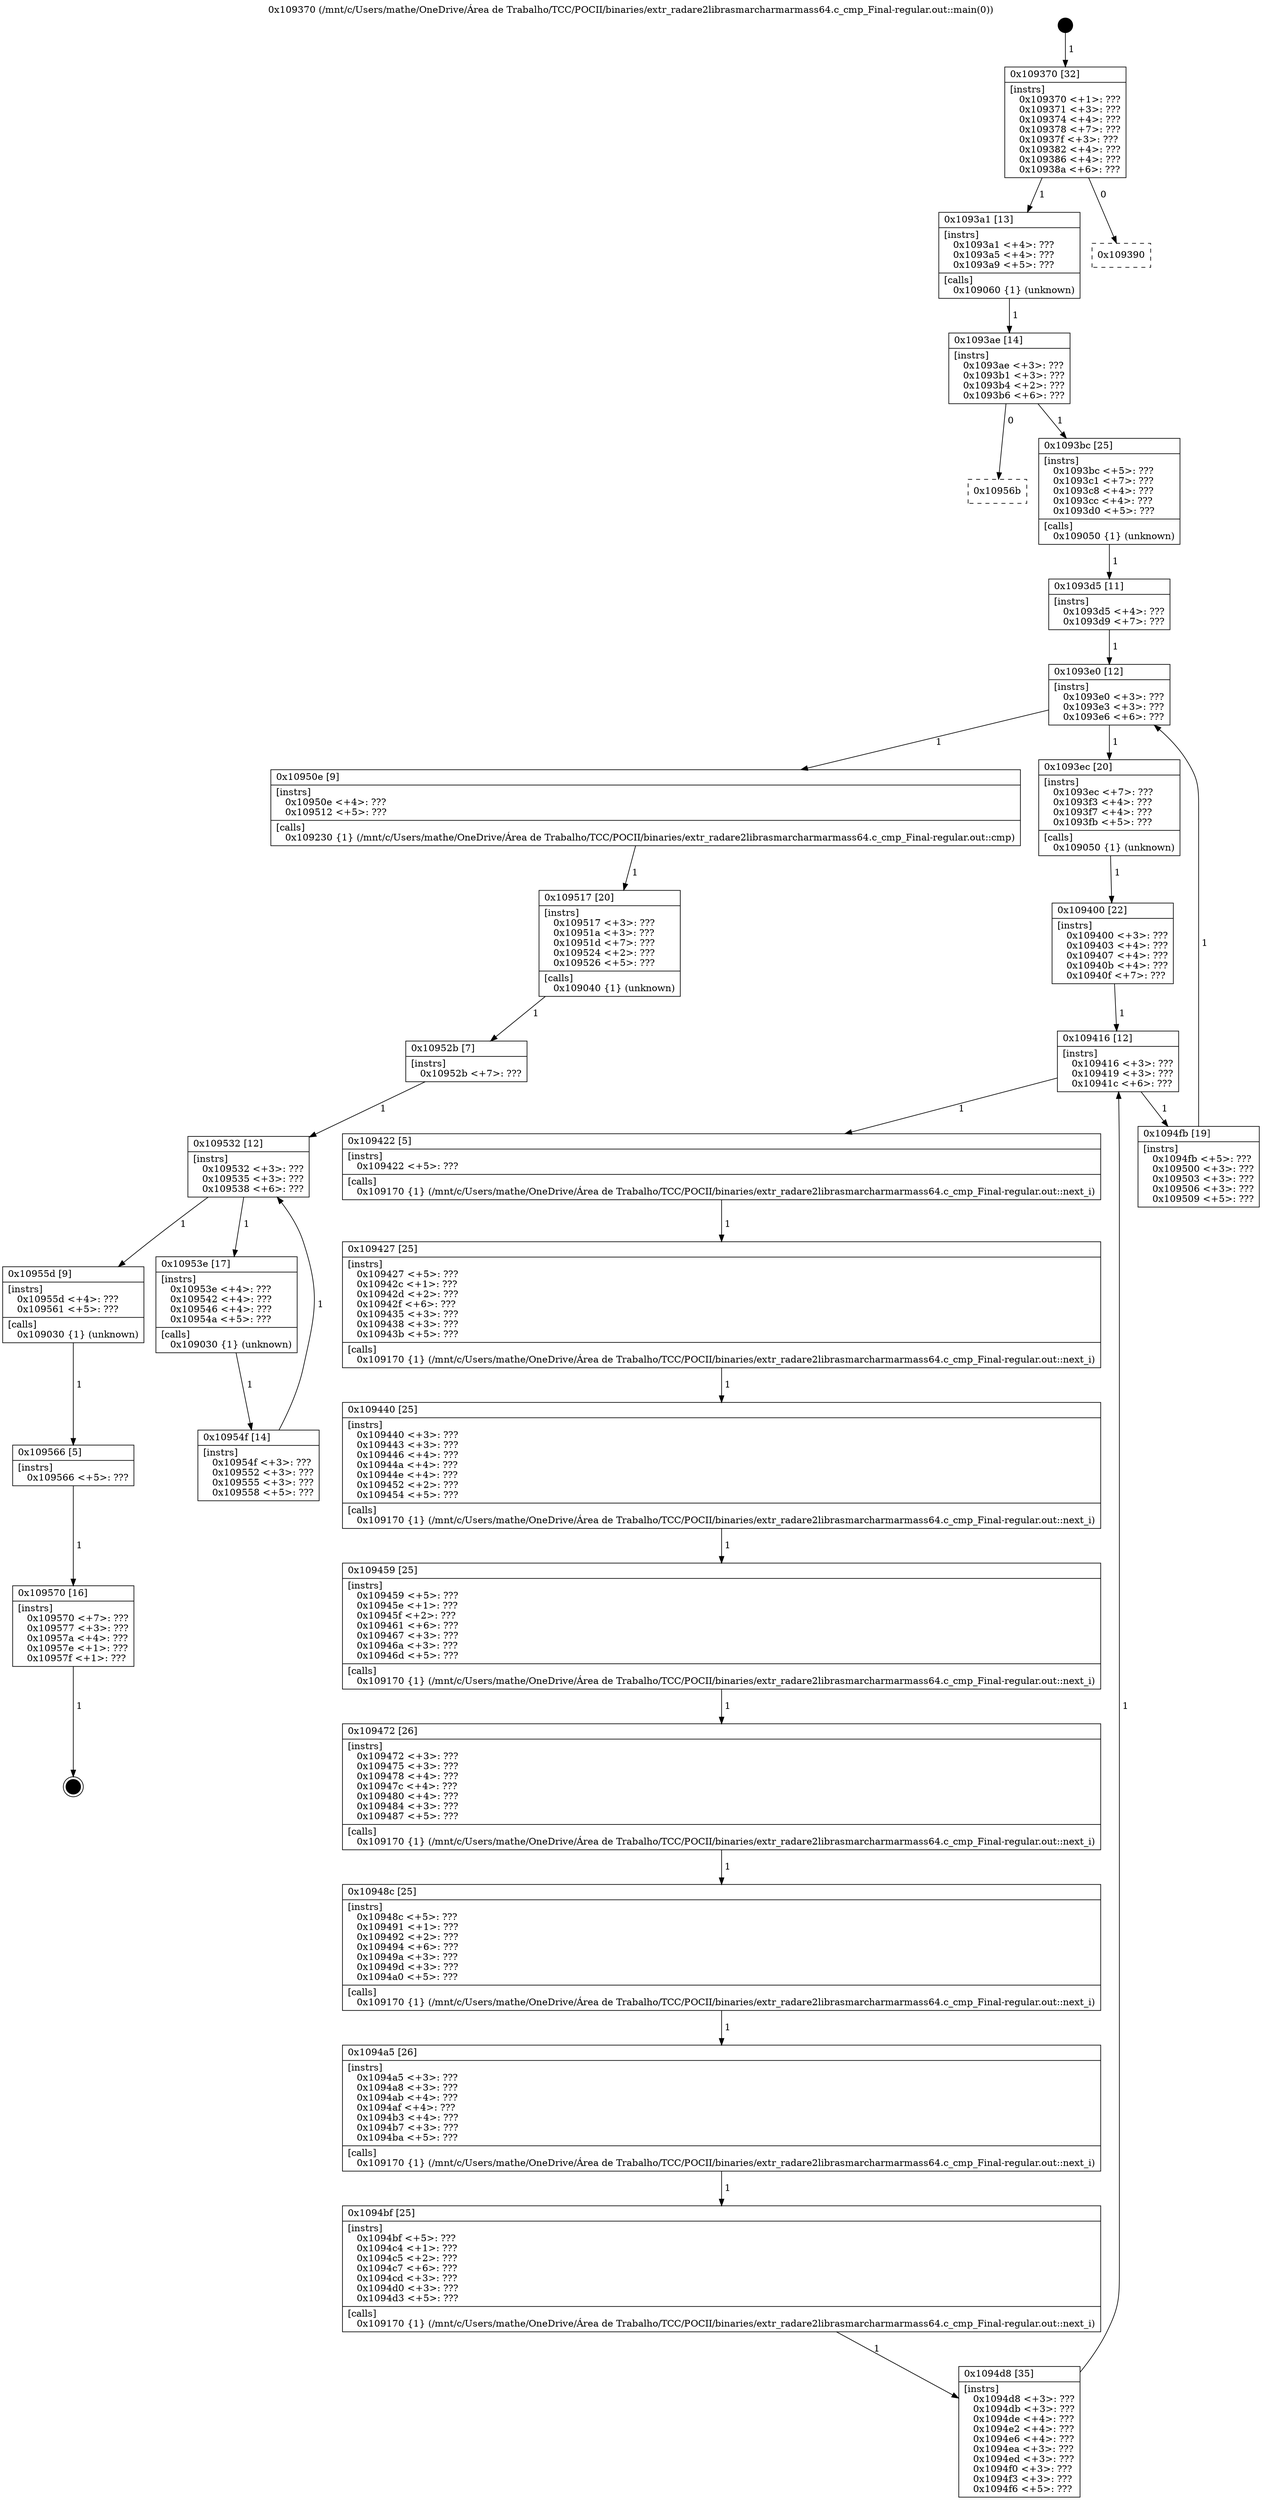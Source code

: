 digraph "0x109370" {
  label = "0x109370 (/mnt/c/Users/mathe/OneDrive/Área de Trabalho/TCC/POCII/binaries/extr_radare2librasmarcharmarmass64.c_cmp_Final-regular.out::main(0))"
  labelloc = "t"
  node[shape=record]

  Entry [label="",width=0.3,height=0.3,shape=circle,fillcolor=black,style=filled]
  "0x109370" [label="{
     0x109370 [32]\l
     | [instrs]\l
     &nbsp;&nbsp;0x109370 \<+1\>: ???\l
     &nbsp;&nbsp;0x109371 \<+3\>: ???\l
     &nbsp;&nbsp;0x109374 \<+4\>: ???\l
     &nbsp;&nbsp;0x109378 \<+7\>: ???\l
     &nbsp;&nbsp;0x10937f \<+3\>: ???\l
     &nbsp;&nbsp;0x109382 \<+4\>: ???\l
     &nbsp;&nbsp;0x109386 \<+4\>: ???\l
     &nbsp;&nbsp;0x10938a \<+6\>: ???\l
  }"]
  "0x1093a1" [label="{
     0x1093a1 [13]\l
     | [instrs]\l
     &nbsp;&nbsp;0x1093a1 \<+4\>: ???\l
     &nbsp;&nbsp;0x1093a5 \<+4\>: ???\l
     &nbsp;&nbsp;0x1093a9 \<+5\>: ???\l
     | [calls]\l
     &nbsp;&nbsp;0x109060 \{1\} (unknown)\l
  }"]
  "0x109390" [label="{
     0x109390\l
  }", style=dashed]
  "0x1093ae" [label="{
     0x1093ae [14]\l
     | [instrs]\l
     &nbsp;&nbsp;0x1093ae \<+3\>: ???\l
     &nbsp;&nbsp;0x1093b1 \<+3\>: ???\l
     &nbsp;&nbsp;0x1093b4 \<+2\>: ???\l
     &nbsp;&nbsp;0x1093b6 \<+6\>: ???\l
  }"]
  "0x10956b" [label="{
     0x10956b\l
  }", style=dashed]
  "0x1093bc" [label="{
     0x1093bc [25]\l
     | [instrs]\l
     &nbsp;&nbsp;0x1093bc \<+5\>: ???\l
     &nbsp;&nbsp;0x1093c1 \<+7\>: ???\l
     &nbsp;&nbsp;0x1093c8 \<+4\>: ???\l
     &nbsp;&nbsp;0x1093cc \<+4\>: ???\l
     &nbsp;&nbsp;0x1093d0 \<+5\>: ???\l
     | [calls]\l
     &nbsp;&nbsp;0x109050 \{1\} (unknown)\l
  }"]
  Exit [label="",width=0.3,height=0.3,shape=circle,fillcolor=black,style=filled,peripheries=2]
  "0x1093e0" [label="{
     0x1093e0 [12]\l
     | [instrs]\l
     &nbsp;&nbsp;0x1093e0 \<+3\>: ???\l
     &nbsp;&nbsp;0x1093e3 \<+3\>: ???\l
     &nbsp;&nbsp;0x1093e6 \<+6\>: ???\l
  }"]
  "0x10950e" [label="{
     0x10950e [9]\l
     | [instrs]\l
     &nbsp;&nbsp;0x10950e \<+4\>: ???\l
     &nbsp;&nbsp;0x109512 \<+5\>: ???\l
     | [calls]\l
     &nbsp;&nbsp;0x109230 \{1\} (/mnt/c/Users/mathe/OneDrive/Área de Trabalho/TCC/POCII/binaries/extr_radare2librasmarcharmarmass64.c_cmp_Final-regular.out::cmp)\l
  }"]
  "0x1093ec" [label="{
     0x1093ec [20]\l
     | [instrs]\l
     &nbsp;&nbsp;0x1093ec \<+7\>: ???\l
     &nbsp;&nbsp;0x1093f3 \<+4\>: ???\l
     &nbsp;&nbsp;0x1093f7 \<+4\>: ???\l
     &nbsp;&nbsp;0x1093fb \<+5\>: ???\l
     | [calls]\l
     &nbsp;&nbsp;0x109050 \{1\} (unknown)\l
  }"]
  "0x109416" [label="{
     0x109416 [12]\l
     | [instrs]\l
     &nbsp;&nbsp;0x109416 \<+3\>: ???\l
     &nbsp;&nbsp;0x109419 \<+3\>: ???\l
     &nbsp;&nbsp;0x10941c \<+6\>: ???\l
  }"]
  "0x1094fb" [label="{
     0x1094fb [19]\l
     | [instrs]\l
     &nbsp;&nbsp;0x1094fb \<+5\>: ???\l
     &nbsp;&nbsp;0x109500 \<+3\>: ???\l
     &nbsp;&nbsp;0x109503 \<+3\>: ???\l
     &nbsp;&nbsp;0x109506 \<+3\>: ???\l
     &nbsp;&nbsp;0x109509 \<+5\>: ???\l
  }"]
  "0x109422" [label="{
     0x109422 [5]\l
     | [instrs]\l
     &nbsp;&nbsp;0x109422 \<+5\>: ???\l
     | [calls]\l
     &nbsp;&nbsp;0x109170 \{1\} (/mnt/c/Users/mathe/OneDrive/Área de Trabalho/TCC/POCII/binaries/extr_radare2librasmarcharmarmass64.c_cmp_Final-regular.out::next_i)\l
  }"]
  "0x109427" [label="{
     0x109427 [25]\l
     | [instrs]\l
     &nbsp;&nbsp;0x109427 \<+5\>: ???\l
     &nbsp;&nbsp;0x10942c \<+1\>: ???\l
     &nbsp;&nbsp;0x10942d \<+2\>: ???\l
     &nbsp;&nbsp;0x10942f \<+6\>: ???\l
     &nbsp;&nbsp;0x109435 \<+3\>: ???\l
     &nbsp;&nbsp;0x109438 \<+3\>: ???\l
     &nbsp;&nbsp;0x10943b \<+5\>: ???\l
     | [calls]\l
     &nbsp;&nbsp;0x109170 \{1\} (/mnt/c/Users/mathe/OneDrive/Área de Trabalho/TCC/POCII/binaries/extr_radare2librasmarcharmarmass64.c_cmp_Final-regular.out::next_i)\l
  }"]
  "0x109440" [label="{
     0x109440 [25]\l
     | [instrs]\l
     &nbsp;&nbsp;0x109440 \<+3\>: ???\l
     &nbsp;&nbsp;0x109443 \<+3\>: ???\l
     &nbsp;&nbsp;0x109446 \<+4\>: ???\l
     &nbsp;&nbsp;0x10944a \<+4\>: ???\l
     &nbsp;&nbsp;0x10944e \<+4\>: ???\l
     &nbsp;&nbsp;0x109452 \<+2\>: ???\l
     &nbsp;&nbsp;0x109454 \<+5\>: ???\l
     | [calls]\l
     &nbsp;&nbsp;0x109170 \{1\} (/mnt/c/Users/mathe/OneDrive/Área de Trabalho/TCC/POCII/binaries/extr_radare2librasmarcharmarmass64.c_cmp_Final-regular.out::next_i)\l
  }"]
  "0x109459" [label="{
     0x109459 [25]\l
     | [instrs]\l
     &nbsp;&nbsp;0x109459 \<+5\>: ???\l
     &nbsp;&nbsp;0x10945e \<+1\>: ???\l
     &nbsp;&nbsp;0x10945f \<+2\>: ???\l
     &nbsp;&nbsp;0x109461 \<+6\>: ???\l
     &nbsp;&nbsp;0x109467 \<+3\>: ???\l
     &nbsp;&nbsp;0x10946a \<+3\>: ???\l
     &nbsp;&nbsp;0x10946d \<+5\>: ???\l
     | [calls]\l
     &nbsp;&nbsp;0x109170 \{1\} (/mnt/c/Users/mathe/OneDrive/Área de Trabalho/TCC/POCII/binaries/extr_radare2librasmarcharmarmass64.c_cmp_Final-regular.out::next_i)\l
  }"]
  "0x109472" [label="{
     0x109472 [26]\l
     | [instrs]\l
     &nbsp;&nbsp;0x109472 \<+3\>: ???\l
     &nbsp;&nbsp;0x109475 \<+3\>: ???\l
     &nbsp;&nbsp;0x109478 \<+4\>: ???\l
     &nbsp;&nbsp;0x10947c \<+4\>: ???\l
     &nbsp;&nbsp;0x109480 \<+4\>: ???\l
     &nbsp;&nbsp;0x109484 \<+3\>: ???\l
     &nbsp;&nbsp;0x109487 \<+5\>: ???\l
     | [calls]\l
     &nbsp;&nbsp;0x109170 \{1\} (/mnt/c/Users/mathe/OneDrive/Área de Trabalho/TCC/POCII/binaries/extr_radare2librasmarcharmarmass64.c_cmp_Final-regular.out::next_i)\l
  }"]
  "0x10948c" [label="{
     0x10948c [25]\l
     | [instrs]\l
     &nbsp;&nbsp;0x10948c \<+5\>: ???\l
     &nbsp;&nbsp;0x109491 \<+1\>: ???\l
     &nbsp;&nbsp;0x109492 \<+2\>: ???\l
     &nbsp;&nbsp;0x109494 \<+6\>: ???\l
     &nbsp;&nbsp;0x10949a \<+3\>: ???\l
     &nbsp;&nbsp;0x10949d \<+3\>: ???\l
     &nbsp;&nbsp;0x1094a0 \<+5\>: ???\l
     | [calls]\l
     &nbsp;&nbsp;0x109170 \{1\} (/mnt/c/Users/mathe/OneDrive/Área de Trabalho/TCC/POCII/binaries/extr_radare2librasmarcharmarmass64.c_cmp_Final-regular.out::next_i)\l
  }"]
  "0x1094a5" [label="{
     0x1094a5 [26]\l
     | [instrs]\l
     &nbsp;&nbsp;0x1094a5 \<+3\>: ???\l
     &nbsp;&nbsp;0x1094a8 \<+3\>: ???\l
     &nbsp;&nbsp;0x1094ab \<+4\>: ???\l
     &nbsp;&nbsp;0x1094af \<+4\>: ???\l
     &nbsp;&nbsp;0x1094b3 \<+4\>: ???\l
     &nbsp;&nbsp;0x1094b7 \<+3\>: ???\l
     &nbsp;&nbsp;0x1094ba \<+5\>: ???\l
     | [calls]\l
     &nbsp;&nbsp;0x109170 \{1\} (/mnt/c/Users/mathe/OneDrive/Área de Trabalho/TCC/POCII/binaries/extr_radare2librasmarcharmarmass64.c_cmp_Final-regular.out::next_i)\l
  }"]
  "0x1094bf" [label="{
     0x1094bf [25]\l
     | [instrs]\l
     &nbsp;&nbsp;0x1094bf \<+5\>: ???\l
     &nbsp;&nbsp;0x1094c4 \<+1\>: ???\l
     &nbsp;&nbsp;0x1094c5 \<+2\>: ???\l
     &nbsp;&nbsp;0x1094c7 \<+6\>: ???\l
     &nbsp;&nbsp;0x1094cd \<+3\>: ???\l
     &nbsp;&nbsp;0x1094d0 \<+3\>: ???\l
     &nbsp;&nbsp;0x1094d3 \<+5\>: ???\l
     | [calls]\l
     &nbsp;&nbsp;0x109170 \{1\} (/mnt/c/Users/mathe/OneDrive/Área de Trabalho/TCC/POCII/binaries/extr_radare2librasmarcharmarmass64.c_cmp_Final-regular.out::next_i)\l
  }"]
  "0x1094d8" [label="{
     0x1094d8 [35]\l
     | [instrs]\l
     &nbsp;&nbsp;0x1094d8 \<+3\>: ???\l
     &nbsp;&nbsp;0x1094db \<+3\>: ???\l
     &nbsp;&nbsp;0x1094de \<+4\>: ???\l
     &nbsp;&nbsp;0x1094e2 \<+4\>: ???\l
     &nbsp;&nbsp;0x1094e6 \<+4\>: ???\l
     &nbsp;&nbsp;0x1094ea \<+3\>: ???\l
     &nbsp;&nbsp;0x1094ed \<+3\>: ???\l
     &nbsp;&nbsp;0x1094f0 \<+3\>: ???\l
     &nbsp;&nbsp;0x1094f3 \<+3\>: ???\l
     &nbsp;&nbsp;0x1094f6 \<+5\>: ???\l
  }"]
  "0x109400" [label="{
     0x109400 [22]\l
     | [instrs]\l
     &nbsp;&nbsp;0x109400 \<+3\>: ???\l
     &nbsp;&nbsp;0x109403 \<+4\>: ???\l
     &nbsp;&nbsp;0x109407 \<+4\>: ???\l
     &nbsp;&nbsp;0x10940b \<+4\>: ???\l
     &nbsp;&nbsp;0x10940f \<+7\>: ???\l
  }"]
  "0x109570" [label="{
     0x109570 [16]\l
     | [instrs]\l
     &nbsp;&nbsp;0x109570 \<+7\>: ???\l
     &nbsp;&nbsp;0x109577 \<+3\>: ???\l
     &nbsp;&nbsp;0x10957a \<+4\>: ???\l
     &nbsp;&nbsp;0x10957e \<+1\>: ???\l
     &nbsp;&nbsp;0x10957f \<+1\>: ???\l
  }"]
  "0x1093d5" [label="{
     0x1093d5 [11]\l
     | [instrs]\l
     &nbsp;&nbsp;0x1093d5 \<+4\>: ???\l
     &nbsp;&nbsp;0x1093d9 \<+7\>: ???\l
  }"]
  "0x109517" [label="{
     0x109517 [20]\l
     | [instrs]\l
     &nbsp;&nbsp;0x109517 \<+3\>: ???\l
     &nbsp;&nbsp;0x10951a \<+3\>: ???\l
     &nbsp;&nbsp;0x10951d \<+7\>: ???\l
     &nbsp;&nbsp;0x109524 \<+2\>: ???\l
     &nbsp;&nbsp;0x109526 \<+5\>: ???\l
     | [calls]\l
     &nbsp;&nbsp;0x109040 \{1\} (unknown)\l
  }"]
  "0x109532" [label="{
     0x109532 [12]\l
     | [instrs]\l
     &nbsp;&nbsp;0x109532 \<+3\>: ???\l
     &nbsp;&nbsp;0x109535 \<+3\>: ???\l
     &nbsp;&nbsp;0x109538 \<+6\>: ???\l
  }"]
  "0x10955d" [label="{
     0x10955d [9]\l
     | [instrs]\l
     &nbsp;&nbsp;0x10955d \<+4\>: ???\l
     &nbsp;&nbsp;0x109561 \<+5\>: ???\l
     | [calls]\l
     &nbsp;&nbsp;0x109030 \{1\} (unknown)\l
  }"]
  "0x10953e" [label="{
     0x10953e [17]\l
     | [instrs]\l
     &nbsp;&nbsp;0x10953e \<+4\>: ???\l
     &nbsp;&nbsp;0x109542 \<+4\>: ???\l
     &nbsp;&nbsp;0x109546 \<+4\>: ???\l
     &nbsp;&nbsp;0x10954a \<+5\>: ???\l
     | [calls]\l
     &nbsp;&nbsp;0x109030 \{1\} (unknown)\l
  }"]
  "0x10954f" [label="{
     0x10954f [14]\l
     | [instrs]\l
     &nbsp;&nbsp;0x10954f \<+3\>: ???\l
     &nbsp;&nbsp;0x109552 \<+3\>: ???\l
     &nbsp;&nbsp;0x109555 \<+3\>: ???\l
     &nbsp;&nbsp;0x109558 \<+5\>: ???\l
  }"]
  "0x10952b" [label="{
     0x10952b [7]\l
     | [instrs]\l
     &nbsp;&nbsp;0x10952b \<+7\>: ???\l
  }"]
  "0x109566" [label="{
     0x109566 [5]\l
     | [instrs]\l
     &nbsp;&nbsp;0x109566 \<+5\>: ???\l
  }"]
  Entry -> "0x109370" [label=" 1"]
  "0x109370" -> "0x1093a1" [label=" 1"]
  "0x109370" -> "0x109390" [label=" 0"]
  "0x1093a1" -> "0x1093ae" [label=" 1"]
  "0x1093ae" -> "0x10956b" [label=" 0"]
  "0x1093ae" -> "0x1093bc" [label=" 1"]
  "0x109570" -> Exit [label=" 1"]
  "0x1093bc" -> "0x1093d5" [label=" 1"]
  "0x1093e0" -> "0x10950e" [label=" 1"]
  "0x1093e0" -> "0x1093ec" [label=" 1"]
  "0x1093ec" -> "0x109400" [label=" 1"]
  "0x109416" -> "0x1094fb" [label=" 1"]
  "0x109416" -> "0x109422" [label=" 1"]
  "0x109422" -> "0x109427" [label=" 1"]
  "0x109427" -> "0x109440" [label=" 1"]
  "0x109440" -> "0x109459" [label=" 1"]
  "0x109459" -> "0x109472" [label=" 1"]
  "0x109472" -> "0x10948c" [label=" 1"]
  "0x10948c" -> "0x1094a5" [label=" 1"]
  "0x1094a5" -> "0x1094bf" [label=" 1"]
  "0x1094bf" -> "0x1094d8" [label=" 1"]
  "0x109400" -> "0x109416" [label=" 1"]
  "0x1094d8" -> "0x109416" [label=" 1"]
  "0x109566" -> "0x109570" [label=" 1"]
  "0x1093d5" -> "0x1093e0" [label=" 1"]
  "0x1094fb" -> "0x1093e0" [label=" 1"]
  "0x10950e" -> "0x109517" [label=" 1"]
  "0x109517" -> "0x10952b" [label=" 1"]
  "0x109532" -> "0x10955d" [label=" 1"]
  "0x109532" -> "0x10953e" [label=" 1"]
  "0x10953e" -> "0x10954f" [label=" 1"]
  "0x10952b" -> "0x109532" [label=" 1"]
  "0x10954f" -> "0x109532" [label=" 1"]
  "0x10955d" -> "0x109566" [label=" 1"]
}
